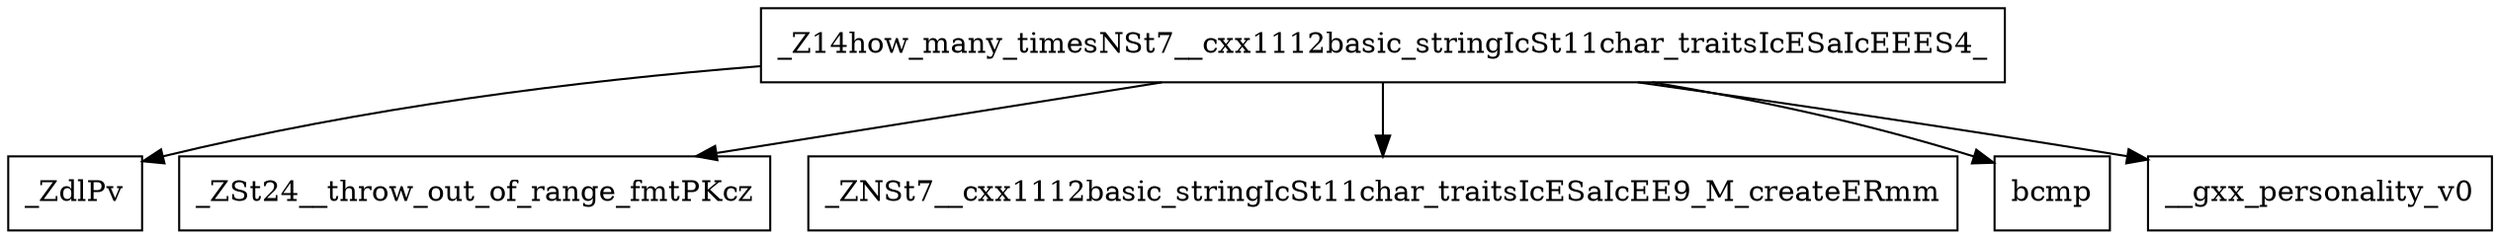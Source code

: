 digraph "Call Graph" {
  node [shape=box];
  "_Z14how_many_timesNSt7__cxx1112basic_stringIcSt11char_traitsIcESaIcEEES4_" -> "_ZdlPv"
  "_Z14how_many_timesNSt7__cxx1112basic_stringIcSt11char_traitsIcESaIcEEES4_" -> "_ZSt24__throw_out_of_range_fmtPKcz"
  "_Z14how_many_timesNSt7__cxx1112basic_stringIcSt11char_traitsIcESaIcEEES4_" -> "_ZNSt7__cxx1112basic_stringIcSt11char_traitsIcESaIcEE9_M_createERmm"
  "_Z14how_many_timesNSt7__cxx1112basic_stringIcSt11char_traitsIcESaIcEEES4_" -> "bcmp"
  "_Z14how_many_timesNSt7__cxx1112basic_stringIcSt11char_traitsIcESaIcEEES4_" -> "__gxx_personality_v0"
}